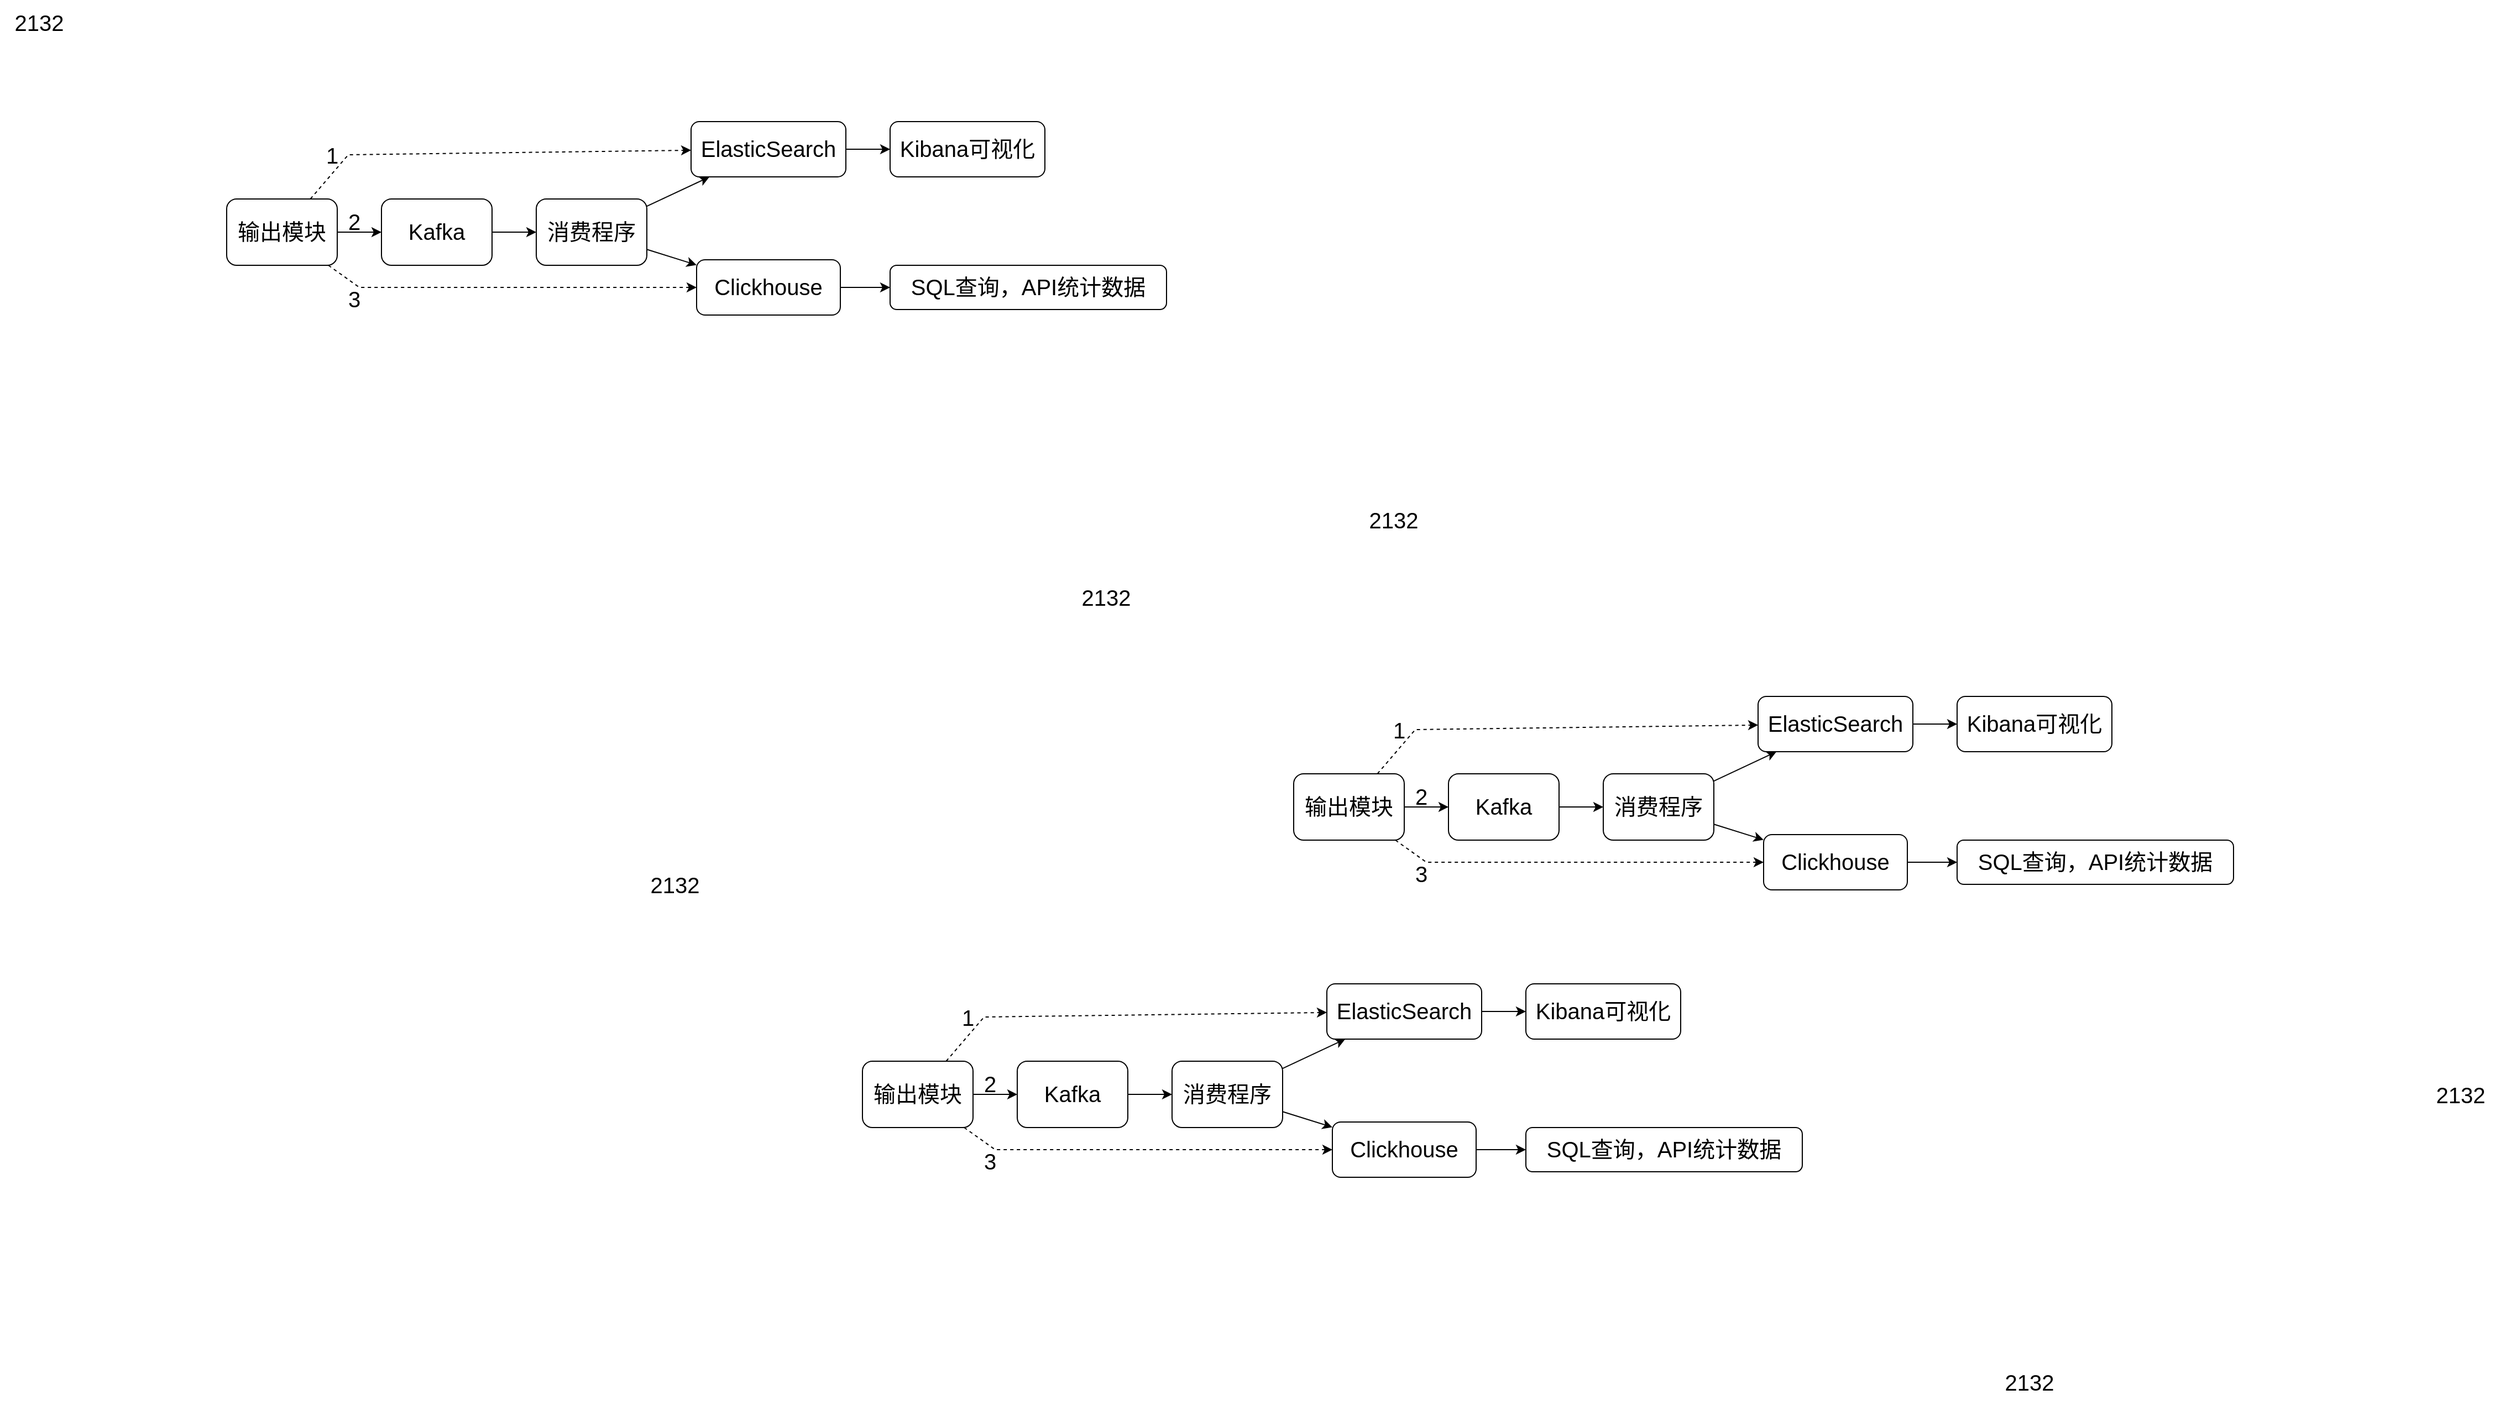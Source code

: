 <mxfile version="21.0.6" type="github" pages="2"><diagram name="Page-1" id="vH-oH3x1a4eOadUA7-qC"><mxGraphModel dx="2233" dy="846" grid="1" gridSize="10" guides="1" tooltips="1" connect="1" arrows="1" fold="1" page="1" pageScale="1" pageWidth="850" pageHeight="1100" math="0" shadow="0"><root><mxCell id="0"/><mxCell id="1" parent="0"/><mxCell id="nnqnIVOgpeJYxFNTFAbR-1" value="输出模块" style="rounded=1;whiteSpace=wrap;html=1;hachureGap=4;fontFamily=Architects Daughter;fontSource=https%3A%2F%2Ffonts.googleapis.com%2Fcss%3Ffamily%3DArchitects%2BDaughter;fontSize=20;fillColor=none;" parent="1" vertex="1"><mxGeometry x="200" y="210" width="100" height="60" as="geometry"/></mxCell><mxCell id="nnqnIVOgpeJYxFNTFAbR-3" value="&lt;font face=&quot;Helvetica&quot;&gt;Kafka&lt;/font&gt;" style="rounded=1;whiteSpace=wrap;html=1;hachureGap=4;fontFamily=Architects Daughter;fontSource=https%3A%2F%2Ffonts.googleapis.com%2Fcss%3Ffamily%3DArchitects%2BDaughter;fontSize=20;fillColor=none;" parent="1" vertex="1"><mxGeometry x="340" y="210" width="100" height="60" as="geometry"/></mxCell><mxCell id="nnqnIVOgpeJYxFNTFAbR-4" value="&lt;font face=&quot;Helvetica&quot;&gt;消费程序&lt;/font&gt;" style="rounded=1;whiteSpace=wrap;html=1;hachureGap=4;fontFamily=Architects Daughter;fontSource=https%3A%2F%2Ffonts.googleapis.com%2Fcss%3Ffamily%3DArchitects%2BDaughter;fontSize=20;fillColor=none;" parent="1" vertex="1"><mxGeometry x="480" y="210" width="100" height="60" as="geometry"/></mxCell><mxCell id="nnqnIVOgpeJYxFNTFAbR-5" value="&lt;font face=&quot;Helvetica&quot;&gt;ElasticSearch&lt;/font&gt;" style="rounded=1;whiteSpace=wrap;html=1;hachureGap=4;fontFamily=Architects Daughter;fontSource=https%3A%2F%2Ffonts.googleapis.com%2Fcss%3Ffamily%3DArchitects%2BDaughter;fontSize=20;fillColor=none;" parent="1" vertex="1"><mxGeometry x="620" y="140" width="140" height="50" as="geometry"/></mxCell><mxCell id="nnqnIVOgpeJYxFNTFAbR-6" value="&lt;font face=&quot;Helvetica&quot;&gt;Clickhouse&lt;/font&gt;" style="rounded=1;whiteSpace=wrap;html=1;hachureGap=4;fontFamily=Architects Daughter;fontSource=https%3A%2F%2Ffonts.googleapis.com%2Fcss%3Ffamily%3DArchitects%2BDaughter;fontSize=20;fillColor=none;" parent="1" vertex="1"><mxGeometry x="625" y="265" width="130" height="50" as="geometry"/></mxCell><mxCell id="nnqnIVOgpeJYxFNTFAbR-7" value="&lt;font face=&quot;Helvetica&quot;&gt;Kibana可视化&lt;/font&gt;" style="rounded=1;whiteSpace=wrap;html=1;hachureGap=4;fontFamily=Architects Daughter;fontSource=https%3A%2F%2Ffonts.googleapis.com%2Fcss%3Ffamily%3DArchitects%2BDaughter;fontSize=20;fillColor=none;" parent="1" vertex="1"><mxGeometry x="800" y="140" width="140" height="50" as="geometry"/></mxCell><mxCell id="nnqnIVOgpeJYxFNTFAbR-8" value="&lt;font face=&quot;Helvetica&quot;&gt;SQL查询，API统计数据&lt;/font&gt;" style="rounded=1;whiteSpace=wrap;html=1;hachureGap=4;fontFamily=Architects Daughter;fontSource=https%3A%2F%2Ffonts.googleapis.com%2Fcss%3Ffamily%3DArchitects%2BDaughter;fontSize=20;fillColor=none;" parent="1" vertex="1"><mxGeometry x="800" y="270" width="250" height="40" as="geometry"/></mxCell><mxCell id="nnqnIVOgpeJYxFNTFAbR-9" value="" style="endArrow=classic;html=1;rounded=0;hachureGap=4;fontFamily=Helvetica;fontSize=16;" parent="1" source="nnqnIVOgpeJYxFNTFAbR-1" target="nnqnIVOgpeJYxFNTFAbR-3" edge="1"><mxGeometry width="50" height="50" relative="1" as="geometry"><mxPoint x="270" y="450" as="sourcePoint"/><mxPoint x="320" y="400" as="targetPoint"/></mxGeometry></mxCell><mxCell id="nnqnIVOgpeJYxFNTFAbR-10" value="" style="endArrow=classic;html=1;rounded=0;hachureGap=4;fontFamily=Helvetica;fontSize=16;" parent="1" source="nnqnIVOgpeJYxFNTFAbR-3" target="nnqnIVOgpeJYxFNTFAbR-4" edge="1"><mxGeometry width="50" height="50" relative="1" as="geometry"><mxPoint x="280" y="460" as="sourcePoint"/><mxPoint x="330" y="410" as="targetPoint"/></mxGeometry></mxCell><mxCell id="nnqnIVOgpeJYxFNTFAbR-11" value="" style="endArrow=classic;html=1;rounded=0;hachureGap=4;fontFamily=Helvetica;fontSize=16;" parent="1" source="nnqnIVOgpeJYxFNTFAbR-4" target="nnqnIVOgpeJYxFNTFAbR-5" edge="1"><mxGeometry width="50" height="50" relative="1" as="geometry"><mxPoint x="290" y="470" as="sourcePoint"/><mxPoint x="340" y="420" as="targetPoint"/></mxGeometry></mxCell><mxCell id="nnqnIVOgpeJYxFNTFAbR-12" value="" style="endArrow=classic;html=1;rounded=0;hachureGap=4;fontFamily=Helvetica;fontSize=16;" parent="1" source="nnqnIVOgpeJYxFNTFAbR-5" target="nnqnIVOgpeJYxFNTFAbR-7" edge="1"><mxGeometry width="50" height="50" relative="1" as="geometry"><mxPoint x="300" y="480" as="sourcePoint"/><mxPoint x="350" y="430" as="targetPoint"/></mxGeometry></mxCell><mxCell id="nnqnIVOgpeJYxFNTFAbR-13" value="" style="endArrow=classic;html=1;rounded=0;hachureGap=4;fontFamily=Helvetica;fontSize=16;" parent="1" source="nnqnIVOgpeJYxFNTFAbR-6" target="nnqnIVOgpeJYxFNTFAbR-8" edge="1"><mxGeometry width="50" height="50" relative="1" as="geometry"><mxPoint x="310" y="490" as="sourcePoint"/><mxPoint x="360" y="440" as="targetPoint"/></mxGeometry></mxCell><mxCell id="nnqnIVOgpeJYxFNTFAbR-15" value="" style="endArrow=classic;html=1;rounded=0;hachureGap=4;fontFamily=Helvetica;fontSize=16;" parent="1" source="nnqnIVOgpeJYxFNTFAbR-4" target="nnqnIVOgpeJYxFNTFAbR-6" edge="1"><mxGeometry width="50" height="50" relative="1" as="geometry"><mxPoint x="590" y="233" as="sourcePoint"/><mxPoint x="690" y="199" as="targetPoint"/></mxGeometry></mxCell><mxCell id="nnqnIVOgpeJYxFNTFAbR-17" value="2132" style="text;html=1;align=center;verticalAlign=middle;resizable=0;points=[];autosize=1;strokeColor=none;fillColor=none;fontSize=20;fontFamily=Helvetica;" parent="1" vertex="1"><mxGeometry x="-5" y="30" width="70" height="40" as="geometry"/></mxCell><mxCell id="nnqnIVOgpeJYxFNTFAbR-18" value="2132" style="text;html=1;align=center;verticalAlign=middle;resizable=0;points=[];autosize=1;strokeColor=none;fillColor=none;fontSize=20;fontFamily=Helvetica;" parent="1" vertex="1"><mxGeometry x="1220" y="480" width="70" height="40" as="geometry"/></mxCell><mxCell id="nnqnIVOgpeJYxFNTFAbR-20" value="" style="endArrow=classic;html=1;rounded=0;hachureGap=4;fontFamily=Helvetica;fontSize=16;dashed=1;" parent="1" source="nnqnIVOgpeJYxFNTFAbR-1" target="nnqnIVOgpeJYxFNTFAbR-5" edge="1"><mxGeometry width="50" height="50" relative="1" as="geometry"><mxPoint x="450" y="510" as="sourcePoint"/><mxPoint x="700" y="390" as="targetPoint"/><Array as="points"><mxPoint x="310" y="170"/></Array></mxGeometry></mxCell><mxCell id="nnqnIVOgpeJYxFNTFAbR-21" value="" style="endArrow=classic;html=1;rounded=0;hachureGap=4;fontFamily=Helvetica;fontSize=16;dashed=1;" parent="1" source="nnqnIVOgpeJYxFNTFAbR-1" target="nnqnIVOgpeJYxFNTFAbR-6" edge="1"><mxGeometry width="50" height="50" relative="1" as="geometry"><mxPoint x="286" y="220" as="sourcePoint"/><mxPoint x="630" y="176" as="targetPoint"/><Array as="points"><mxPoint x="320" y="290"/></Array></mxGeometry></mxCell><mxCell id="nnqnIVOgpeJYxFNTFAbR-22" value="1" style="text;html=1;align=center;verticalAlign=middle;resizable=0;points=[];autosize=1;strokeColor=none;fillColor=none;fontSize=20;fontFamily=Helvetica;" parent="1" vertex="1"><mxGeometry x="280" y="150" width="30" height="40" as="geometry"/></mxCell><mxCell id="nnqnIVOgpeJYxFNTFAbR-23" value="2" style="text;html=1;align=center;verticalAlign=middle;resizable=0;points=[];autosize=1;strokeColor=none;fillColor=none;fontSize=20;fontFamily=Helvetica;" parent="1" vertex="1"><mxGeometry x="300" y="210" width="30" height="40" as="geometry"/></mxCell><mxCell id="nnqnIVOgpeJYxFNTFAbR-24" value="3" style="text;html=1;align=center;verticalAlign=middle;resizable=0;points=[];autosize=1;strokeColor=none;fillColor=none;fontSize=20;fontFamily=Helvetica;" parent="1" vertex="1"><mxGeometry x="300" y="280" width="30" height="40" as="geometry"/></mxCell><mxCell id="BIutLZ5DNkMfYbGMYzEI-1" value="输出模块" style="rounded=1;whiteSpace=wrap;html=1;hachureGap=4;fontFamily=Architects Daughter;fontSource=https%3A%2F%2Ffonts.googleapis.com%2Fcss%3Ffamily%3DArchitects%2BDaughter;fontSize=20;fillColor=none;" parent="1" vertex="1"><mxGeometry x="775" y="990" width="100" height="60" as="geometry"/></mxCell><mxCell id="BIutLZ5DNkMfYbGMYzEI-2" value="&lt;font face=&quot;Helvetica&quot;&gt;Kafka&lt;/font&gt;" style="rounded=1;whiteSpace=wrap;html=1;hachureGap=4;fontFamily=Architects Daughter;fontSource=https%3A%2F%2Ffonts.googleapis.com%2Fcss%3Ffamily%3DArchitects%2BDaughter;fontSize=20;fillColor=none;" parent="1" vertex="1"><mxGeometry x="915" y="990" width="100" height="60" as="geometry"/></mxCell><mxCell id="BIutLZ5DNkMfYbGMYzEI-3" value="&lt;font face=&quot;Helvetica&quot;&gt;消费程序&lt;/font&gt;" style="rounded=1;whiteSpace=wrap;html=1;hachureGap=4;fontFamily=Architects Daughter;fontSource=https%3A%2F%2Ffonts.googleapis.com%2Fcss%3Ffamily%3DArchitects%2BDaughter;fontSize=20;fillColor=none;" parent="1" vertex="1"><mxGeometry x="1055" y="990" width="100" height="60" as="geometry"/></mxCell><mxCell id="BIutLZ5DNkMfYbGMYzEI-4" value="&lt;font face=&quot;Helvetica&quot;&gt;ElasticSearch&lt;/font&gt;" style="rounded=1;whiteSpace=wrap;html=1;hachureGap=4;fontFamily=Architects Daughter;fontSource=https%3A%2F%2Ffonts.googleapis.com%2Fcss%3Ffamily%3DArchitects%2BDaughter;fontSize=20;fillColor=none;" parent="1" vertex="1"><mxGeometry x="1195" y="920" width="140" height="50" as="geometry"/></mxCell><mxCell id="BIutLZ5DNkMfYbGMYzEI-5" value="&lt;font face=&quot;Helvetica&quot;&gt;Clickhouse&lt;/font&gt;" style="rounded=1;whiteSpace=wrap;html=1;hachureGap=4;fontFamily=Architects Daughter;fontSource=https%3A%2F%2Ffonts.googleapis.com%2Fcss%3Ffamily%3DArchitects%2BDaughter;fontSize=20;fillColor=none;" parent="1" vertex="1"><mxGeometry x="1200" y="1045" width="130" height="50" as="geometry"/></mxCell><mxCell id="BIutLZ5DNkMfYbGMYzEI-6" value="&lt;font face=&quot;Helvetica&quot;&gt;Kibana可视化&lt;/font&gt;" style="rounded=1;whiteSpace=wrap;html=1;hachureGap=4;fontFamily=Architects Daughter;fontSource=https%3A%2F%2Ffonts.googleapis.com%2Fcss%3Ffamily%3DArchitects%2BDaughter;fontSize=20;fillColor=none;" parent="1" vertex="1"><mxGeometry x="1375" y="920" width="140" height="50" as="geometry"/></mxCell><mxCell id="BIutLZ5DNkMfYbGMYzEI-7" value="&lt;font face=&quot;Helvetica&quot;&gt;SQL查询，API统计数据&lt;/font&gt;" style="rounded=1;whiteSpace=wrap;html=1;hachureGap=4;fontFamily=Architects Daughter;fontSource=https%3A%2F%2Ffonts.googleapis.com%2Fcss%3Ffamily%3DArchitects%2BDaughter;fontSize=20;fillColor=none;" parent="1" vertex="1"><mxGeometry x="1375" y="1050" width="250" height="40" as="geometry"/></mxCell><mxCell id="BIutLZ5DNkMfYbGMYzEI-8" value="" style="endArrow=classic;html=1;rounded=0;hachureGap=4;fontFamily=Helvetica;fontSize=16;" parent="1" source="BIutLZ5DNkMfYbGMYzEI-1" target="BIutLZ5DNkMfYbGMYzEI-2" edge="1"><mxGeometry width="50" height="50" relative="1" as="geometry"><mxPoint x="845" y="1230" as="sourcePoint"/><mxPoint x="895" y="1180" as="targetPoint"/></mxGeometry></mxCell><mxCell id="BIutLZ5DNkMfYbGMYzEI-9" value="" style="endArrow=classic;html=1;rounded=0;hachureGap=4;fontFamily=Helvetica;fontSize=16;" parent="1" source="BIutLZ5DNkMfYbGMYzEI-2" target="BIutLZ5DNkMfYbGMYzEI-3" edge="1"><mxGeometry width="50" height="50" relative="1" as="geometry"><mxPoint x="855" y="1240" as="sourcePoint"/><mxPoint x="905" y="1190" as="targetPoint"/></mxGeometry></mxCell><mxCell id="BIutLZ5DNkMfYbGMYzEI-10" value="" style="endArrow=classic;html=1;rounded=0;hachureGap=4;fontFamily=Helvetica;fontSize=16;" parent="1" source="BIutLZ5DNkMfYbGMYzEI-3" target="BIutLZ5DNkMfYbGMYzEI-4" edge="1"><mxGeometry width="50" height="50" relative="1" as="geometry"><mxPoint x="865" y="1250" as="sourcePoint"/><mxPoint x="915" y="1200" as="targetPoint"/></mxGeometry></mxCell><mxCell id="BIutLZ5DNkMfYbGMYzEI-11" value="" style="endArrow=classic;html=1;rounded=0;hachureGap=4;fontFamily=Helvetica;fontSize=16;" parent="1" source="BIutLZ5DNkMfYbGMYzEI-4" target="BIutLZ5DNkMfYbGMYzEI-6" edge="1"><mxGeometry width="50" height="50" relative="1" as="geometry"><mxPoint x="875" y="1260" as="sourcePoint"/><mxPoint x="925" y="1210" as="targetPoint"/></mxGeometry></mxCell><mxCell id="BIutLZ5DNkMfYbGMYzEI-12" value="" style="endArrow=classic;html=1;rounded=0;hachureGap=4;fontFamily=Helvetica;fontSize=16;" parent="1" source="BIutLZ5DNkMfYbGMYzEI-5" target="BIutLZ5DNkMfYbGMYzEI-7" edge="1"><mxGeometry width="50" height="50" relative="1" as="geometry"><mxPoint x="885" y="1270" as="sourcePoint"/><mxPoint x="935" y="1220" as="targetPoint"/></mxGeometry></mxCell><mxCell id="BIutLZ5DNkMfYbGMYzEI-13" value="" style="endArrow=classic;html=1;rounded=0;hachureGap=4;fontFamily=Helvetica;fontSize=16;" parent="1" source="BIutLZ5DNkMfYbGMYzEI-3" target="BIutLZ5DNkMfYbGMYzEI-5" edge="1"><mxGeometry width="50" height="50" relative="1" as="geometry"><mxPoint x="1165" y="1013" as="sourcePoint"/><mxPoint x="1265" y="979" as="targetPoint"/></mxGeometry></mxCell><mxCell id="BIutLZ5DNkMfYbGMYzEI-14" value="2132" style="text;html=1;align=center;verticalAlign=middle;resizable=0;points=[];autosize=1;strokeColor=none;fillColor=none;fontSize=20;fontFamily=Helvetica;" parent="1" vertex="1"><mxGeometry x="570" y="810" width="70" height="40" as="geometry"/></mxCell><mxCell id="BIutLZ5DNkMfYbGMYzEI-15" value="2132" style="text;html=1;align=center;verticalAlign=middle;resizable=0;points=[];autosize=1;strokeColor=none;fillColor=none;fontSize=20;fontFamily=Helvetica;" parent="1" vertex="1"><mxGeometry x="1795" y="1260" width="70" height="40" as="geometry"/></mxCell><mxCell id="BIutLZ5DNkMfYbGMYzEI-16" value="" style="endArrow=classic;html=1;rounded=0;hachureGap=4;fontFamily=Helvetica;fontSize=16;dashed=1;" parent="1" source="BIutLZ5DNkMfYbGMYzEI-1" target="BIutLZ5DNkMfYbGMYzEI-4" edge="1"><mxGeometry width="50" height="50" relative="1" as="geometry"><mxPoint x="1025" y="1290" as="sourcePoint"/><mxPoint x="1275" y="1170" as="targetPoint"/><Array as="points"><mxPoint x="885" y="950"/></Array></mxGeometry></mxCell><mxCell id="BIutLZ5DNkMfYbGMYzEI-17" value="" style="endArrow=classic;html=1;rounded=0;hachureGap=4;fontFamily=Helvetica;fontSize=16;dashed=1;" parent="1" source="BIutLZ5DNkMfYbGMYzEI-1" target="BIutLZ5DNkMfYbGMYzEI-5" edge="1"><mxGeometry width="50" height="50" relative="1" as="geometry"><mxPoint x="861" y="1000" as="sourcePoint"/><mxPoint x="1205" y="956" as="targetPoint"/><Array as="points"><mxPoint x="895" y="1070"/></Array></mxGeometry></mxCell><mxCell id="BIutLZ5DNkMfYbGMYzEI-18" value="1" style="text;html=1;align=center;verticalAlign=middle;resizable=0;points=[];autosize=1;strokeColor=none;fillColor=none;fontSize=20;fontFamily=Helvetica;" parent="1" vertex="1"><mxGeometry x="855" y="930" width="30" height="40" as="geometry"/></mxCell><mxCell id="BIutLZ5DNkMfYbGMYzEI-19" value="2" style="text;html=1;align=center;verticalAlign=middle;resizable=0;points=[];autosize=1;strokeColor=none;fillColor=none;fontSize=20;fontFamily=Helvetica;" parent="1" vertex="1"><mxGeometry x="875" y="990" width="30" height="40" as="geometry"/></mxCell><mxCell id="BIutLZ5DNkMfYbGMYzEI-20" value="3" style="text;html=1;align=center;verticalAlign=middle;resizable=0;points=[];autosize=1;strokeColor=none;fillColor=none;fontSize=20;fontFamily=Helvetica;" parent="1" vertex="1"><mxGeometry x="875" y="1060" width="30" height="40" as="geometry"/></mxCell><mxCell id="BIutLZ5DNkMfYbGMYzEI-21" value="输出模块" style="rounded=1;whiteSpace=wrap;html=1;hachureGap=4;fontFamily=Architects Daughter;fontSource=https%3A%2F%2Ffonts.googleapis.com%2Fcss%3Ffamily%3DArchitects%2BDaughter;fontSize=20;fillColor=none;" parent="1" vertex="1"><mxGeometry x="1165" y="730" width="100" height="60" as="geometry"/></mxCell><mxCell id="BIutLZ5DNkMfYbGMYzEI-22" value="&lt;font face=&quot;Helvetica&quot;&gt;Kafka&lt;/font&gt;" style="rounded=1;whiteSpace=wrap;html=1;hachureGap=4;fontFamily=Architects Daughter;fontSource=https%3A%2F%2Ffonts.googleapis.com%2Fcss%3Ffamily%3DArchitects%2BDaughter;fontSize=20;fillColor=none;" parent="1" vertex="1"><mxGeometry x="1305" y="730" width="100" height="60" as="geometry"/></mxCell><mxCell id="BIutLZ5DNkMfYbGMYzEI-23" value="&lt;font face=&quot;Helvetica&quot;&gt;消费程序&lt;/font&gt;" style="rounded=1;whiteSpace=wrap;html=1;hachureGap=4;fontFamily=Architects Daughter;fontSource=https%3A%2F%2Ffonts.googleapis.com%2Fcss%3Ffamily%3DArchitects%2BDaughter;fontSize=20;fillColor=none;" parent="1" vertex="1"><mxGeometry x="1445" y="730" width="100" height="60" as="geometry"/></mxCell><mxCell id="BIutLZ5DNkMfYbGMYzEI-24" value="&lt;font face=&quot;Helvetica&quot;&gt;ElasticSearch&lt;/font&gt;" style="rounded=1;whiteSpace=wrap;html=1;hachureGap=4;fontFamily=Architects Daughter;fontSource=https%3A%2F%2Ffonts.googleapis.com%2Fcss%3Ffamily%3DArchitects%2BDaughter;fontSize=20;fillColor=none;" parent="1" vertex="1"><mxGeometry x="1585" y="660" width="140" height="50" as="geometry"/></mxCell><mxCell id="BIutLZ5DNkMfYbGMYzEI-25" value="&lt;font face=&quot;Helvetica&quot;&gt;Clickhouse&lt;/font&gt;" style="rounded=1;whiteSpace=wrap;html=1;hachureGap=4;fontFamily=Architects Daughter;fontSource=https%3A%2F%2Ffonts.googleapis.com%2Fcss%3Ffamily%3DArchitects%2BDaughter;fontSize=20;fillColor=none;" parent="1" vertex="1"><mxGeometry x="1590" y="785" width="130" height="50" as="geometry"/></mxCell><mxCell id="BIutLZ5DNkMfYbGMYzEI-26" value="&lt;font face=&quot;Helvetica&quot;&gt;Kibana可视化&lt;/font&gt;" style="rounded=1;whiteSpace=wrap;html=1;hachureGap=4;fontFamily=Architects Daughter;fontSource=https%3A%2F%2Ffonts.googleapis.com%2Fcss%3Ffamily%3DArchitects%2BDaughter;fontSize=20;fillColor=none;" parent="1" vertex="1"><mxGeometry x="1765" y="660" width="140" height="50" as="geometry"/></mxCell><mxCell id="BIutLZ5DNkMfYbGMYzEI-27" value="&lt;font face=&quot;Helvetica&quot;&gt;SQL查询，API统计数据&lt;/font&gt;" style="rounded=1;whiteSpace=wrap;html=1;hachureGap=4;fontFamily=Architects Daughter;fontSource=https%3A%2F%2Ffonts.googleapis.com%2Fcss%3Ffamily%3DArchitects%2BDaughter;fontSize=20;fillColor=none;" parent="1" vertex="1"><mxGeometry x="1765" y="790" width="250" height="40" as="geometry"/></mxCell><mxCell id="BIutLZ5DNkMfYbGMYzEI-28" value="" style="endArrow=classic;html=1;rounded=0;hachureGap=4;fontFamily=Helvetica;fontSize=16;" parent="1" source="BIutLZ5DNkMfYbGMYzEI-21" target="BIutLZ5DNkMfYbGMYzEI-22" edge="1"><mxGeometry width="50" height="50" relative="1" as="geometry"><mxPoint x="1235" y="970" as="sourcePoint"/><mxPoint x="1285" y="920" as="targetPoint"/></mxGeometry></mxCell><mxCell id="BIutLZ5DNkMfYbGMYzEI-29" value="" style="endArrow=classic;html=1;rounded=0;hachureGap=4;fontFamily=Helvetica;fontSize=16;" parent="1" source="BIutLZ5DNkMfYbGMYzEI-22" target="BIutLZ5DNkMfYbGMYzEI-23" edge="1"><mxGeometry width="50" height="50" relative="1" as="geometry"><mxPoint x="1245" y="980" as="sourcePoint"/><mxPoint x="1295" y="930" as="targetPoint"/></mxGeometry></mxCell><mxCell id="BIutLZ5DNkMfYbGMYzEI-30" value="" style="endArrow=classic;html=1;rounded=0;hachureGap=4;fontFamily=Helvetica;fontSize=16;" parent="1" source="BIutLZ5DNkMfYbGMYzEI-23" target="BIutLZ5DNkMfYbGMYzEI-24" edge="1"><mxGeometry width="50" height="50" relative="1" as="geometry"><mxPoint x="1255" y="990" as="sourcePoint"/><mxPoint x="1305" y="940" as="targetPoint"/></mxGeometry></mxCell><mxCell id="BIutLZ5DNkMfYbGMYzEI-31" value="" style="endArrow=classic;html=1;rounded=0;hachureGap=4;fontFamily=Helvetica;fontSize=16;" parent="1" source="BIutLZ5DNkMfYbGMYzEI-24" target="BIutLZ5DNkMfYbGMYzEI-26" edge="1"><mxGeometry width="50" height="50" relative="1" as="geometry"><mxPoint x="1265" y="1000" as="sourcePoint"/><mxPoint x="1315" y="950" as="targetPoint"/></mxGeometry></mxCell><mxCell id="BIutLZ5DNkMfYbGMYzEI-32" value="" style="endArrow=classic;html=1;rounded=0;hachureGap=4;fontFamily=Helvetica;fontSize=16;" parent="1" source="BIutLZ5DNkMfYbGMYzEI-25" target="BIutLZ5DNkMfYbGMYzEI-27" edge="1"><mxGeometry width="50" height="50" relative="1" as="geometry"><mxPoint x="1275" y="1010" as="sourcePoint"/><mxPoint x="1325" y="960" as="targetPoint"/></mxGeometry></mxCell><mxCell id="BIutLZ5DNkMfYbGMYzEI-33" value="" style="endArrow=classic;html=1;rounded=0;hachureGap=4;fontFamily=Helvetica;fontSize=16;" parent="1" source="BIutLZ5DNkMfYbGMYzEI-23" target="BIutLZ5DNkMfYbGMYzEI-25" edge="1"><mxGeometry width="50" height="50" relative="1" as="geometry"><mxPoint x="1555" y="753" as="sourcePoint"/><mxPoint x="1655" y="719" as="targetPoint"/></mxGeometry></mxCell><mxCell id="BIutLZ5DNkMfYbGMYzEI-34" value="2132" style="text;html=1;align=center;verticalAlign=middle;resizable=0;points=[];autosize=1;strokeColor=none;fillColor=none;fontSize=20;fontFamily=Helvetica;" parent="1" vertex="1"><mxGeometry x="960" y="550" width="70" height="40" as="geometry"/></mxCell><mxCell id="BIutLZ5DNkMfYbGMYzEI-35" value="2132" style="text;html=1;align=center;verticalAlign=middle;resizable=0;points=[];autosize=1;strokeColor=none;fillColor=none;fontSize=20;fontFamily=Helvetica;" parent="1" vertex="1"><mxGeometry x="2185" y="1000" width="70" height="40" as="geometry"/></mxCell><mxCell id="BIutLZ5DNkMfYbGMYzEI-36" value="" style="endArrow=classic;html=1;rounded=0;hachureGap=4;fontFamily=Helvetica;fontSize=16;dashed=1;" parent="1" source="BIutLZ5DNkMfYbGMYzEI-21" target="BIutLZ5DNkMfYbGMYzEI-24" edge="1"><mxGeometry width="50" height="50" relative="1" as="geometry"><mxPoint x="1415" y="1030" as="sourcePoint"/><mxPoint x="1665" y="910" as="targetPoint"/><Array as="points"><mxPoint x="1275" y="690"/></Array></mxGeometry></mxCell><mxCell id="BIutLZ5DNkMfYbGMYzEI-37" value="" style="endArrow=classic;html=1;rounded=0;hachureGap=4;fontFamily=Helvetica;fontSize=16;dashed=1;" parent="1" source="BIutLZ5DNkMfYbGMYzEI-21" target="BIutLZ5DNkMfYbGMYzEI-25" edge="1"><mxGeometry width="50" height="50" relative="1" as="geometry"><mxPoint x="1251" y="740" as="sourcePoint"/><mxPoint x="1595" y="696" as="targetPoint"/><Array as="points"><mxPoint x="1285" y="810"/></Array></mxGeometry></mxCell><mxCell id="BIutLZ5DNkMfYbGMYzEI-38" value="1" style="text;html=1;align=center;verticalAlign=middle;resizable=0;points=[];autosize=1;strokeColor=none;fillColor=none;fontSize=20;fontFamily=Helvetica;" parent="1" vertex="1"><mxGeometry x="1245" y="670" width="30" height="40" as="geometry"/></mxCell><mxCell id="BIutLZ5DNkMfYbGMYzEI-39" value="2" style="text;html=1;align=center;verticalAlign=middle;resizable=0;points=[];autosize=1;strokeColor=none;fillColor=none;fontSize=20;fontFamily=Helvetica;" parent="1" vertex="1"><mxGeometry x="1265" y="730" width="30" height="40" as="geometry"/></mxCell><mxCell id="BIutLZ5DNkMfYbGMYzEI-40" value="3" style="text;html=1;align=center;verticalAlign=middle;resizable=0;points=[];autosize=1;strokeColor=none;fillColor=none;fontSize=20;fontFamily=Helvetica;" parent="1" vertex="1"><mxGeometry x="1265" y="800" width="30" height="40" as="geometry"/></mxCell></root></mxGraphModel></diagram><diagram id="MGMVJuz6NIFoiIhyV3rb" name="Page-2"><mxGraphModel dx="768" dy="470" grid="1" gridSize="10" guides="1" tooltips="1" connect="1" arrows="1" fold="1" page="1" pageScale="1" pageWidth="850" pageHeight="1100" math="0" shadow="0"><root><mxCell id="0"/><mxCell id="1" parent="0"/><mxCell id="9yX5EqE-g1qXBkhyosWH-9" value="&lt;br&gt;&lt;br&gt;&lt;br&gt;" style="rounded=0;whiteSpace=wrap;html=1;fillColor=#dae8fc;strokeColor=#6c8ebf;" parent="1" vertex="1"><mxGeometry x="150" y="200" width="231.25" height="250" as="geometry"/></mxCell><mxCell id="9yX5EqE-g1qXBkhyosWH-1" value="NMS（网络管理系统）" style="rounded=0;whiteSpace=wrap;html=1;" parent="1" vertex="1"><mxGeometry x="225" y="110" width="90" height="40" as="geometry"/></mxCell><mxCell id="9yX5EqE-g1qXBkhyosWH-2" value="SNMP管理模型" style="text;html=1;align=center;verticalAlign=middle;resizable=0;points=[];autosize=1;strokeColor=none;fillColor=none;" parent="1" vertex="1"><mxGeometry x="255" y="460" width="110" height="30" as="geometry"/></mxCell><mxCell id="9yX5EqE-g1qXBkhyosWH-3" value="Agent进程代理" style="rounded=0;whiteSpace=wrap;html=1;" parent="1" vertex="1"><mxGeometry x="225" y="220" width="90" height="40" as="geometry"/></mxCell><mxCell id="9yX5EqE-g1qXBkhyosWH-4" value="MIB管理信息库" style="rounded=0;whiteSpace=wrap;html=1;" parent="1" vertex="1"><mxGeometry x="225" y="290" width="90" height="40" as="geometry"/></mxCell><mxCell id="9yX5EqE-g1qXBkhyosWH-5" value="Management object被管理对象" style="rounded=0;whiteSpace=wrap;html=1;" parent="1" vertex="1"><mxGeometry x="165" y="375" width="90" height="40" as="geometry"/></mxCell><mxCell id="9yX5EqE-g1qXBkhyosWH-6" value="" style="endArrow=classic;startArrow=classic;html=1;rounded=0;" parent="1" source="9yX5EqE-g1qXBkhyosWH-3" target="9yX5EqE-g1qXBkhyosWH-1" edge="1"><mxGeometry width="50" height="50" relative="1" as="geometry"><mxPoint x="350" y="230" as="sourcePoint"/><mxPoint x="400" y="180" as="targetPoint"/></mxGeometry></mxCell><mxCell id="9yX5EqE-g1qXBkhyosWH-7" value="" style="endArrow=classic;startArrow=classic;html=1;rounded=0;" parent="1" source="9yX5EqE-g1qXBkhyosWH-3" target="9yX5EqE-g1qXBkhyosWH-4" edge="1"><mxGeometry width="50" height="50" relative="1" as="geometry"><mxPoint x="320" y="240" as="sourcePoint"/><mxPoint x="320" y="160" as="targetPoint"/></mxGeometry></mxCell><mxCell id="9yX5EqE-g1qXBkhyosWH-8" value="" style="endArrow=classic;startArrow=classic;html=1;rounded=0;" parent="1" source="9yX5EqE-g1qXBkhyosWH-4" target="9yX5EqE-g1qXBkhyosWH-5" edge="1"><mxGeometry width="50" height="50" relative="1" as="geometry"><mxPoint x="425" y="370" as="sourcePoint"/><mxPoint x="425" y="420" as="targetPoint"/></mxGeometry></mxCell><mxCell id="9yX5EqE-g1qXBkhyosWH-10" value="Device" style="text;html=1;align=center;verticalAlign=middle;resizable=0;points=[];autosize=1;strokeColor=none;fillColor=none;" parent="1" vertex="1"><mxGeometry x="220" y="420" width="60" height="30" as="geometry"/></mxCell><mxCell id="9yX5EqE-g1qXBkhyosWH-11" value="运行在NMS服务器上，对网络设备进行管理&lt;br&gt;向Agent发出请求" style="text;html=1;align=center;verticalAlign=middle;resizable=0;points=[];autosize=1;strokeColor=none;fillColor=none;" parent="1" vertex="1"><mxGeometry x="365" y="120" width="250" height="40" as="geometry"/></mxCell><mxCell id="9yX5EqE-g1qXBkhyosWH-12" value="&lt;b&gt;Trap&lt;/b&gt;用于获取被管理设备的当前状态" style="text;html=1;align=center;verticalAlign=middle;resizable=0;points=[];autosize=1;strokeColor=none;fillColor=none;" parent="1" vertex="1"><mxGeometry x="270" y="35" width="220" height="30" as="geometry"/></mxCell><mxCell id="9yX5EqE-g1qXBkhyosWH-13" value="收到NMS的请求后，通过MIB表完成指令&lt;br&gt;并将结果返回给NMB" style="text;html=1;align=center;verticalAlign=middle;resizable=0;points=[];autosize=1;strokeColor=none;fillColor=none;" parent="1" vertex="1"><mxGeometry x="381.25" y="210" width="240" height="40" as="geometry"/></mxCell><mxCell id="9yX5EqE-g1qXBkhyosWH-14" value="设备出现故障时，Agent回主动发消息给NMS" style="text;html=1;align=center;verticalAlign=middle;resizable=0;points=[];autosize=1;strokeColor=none;fillColor=none;" parent="1" vertex="1"><mxGeometry x="381.25" y="240" width="260" height="30" as="geometry"/></mxCell><mxCell id="9yX5EqE-g1qXBkhyosWH-15" value="一个设备可能包含多个Management object" style="text;html=1;align=center;verticalAlign=middle;resizable=0;points=[];autosize=1;strokeColor=none;fillColor=none;" parent="1" vertex="1"><mxGeometry x="386.25" y="380" width="250" height="30" as="geometry"/></mxCell><mxCell id="9yX5EqE-g1qXBkhyosWH-16" value="是一个数据库&lt;br&gt;Agent可以修改MIB，以此设置设备的状态参数" style="text;html=1;align=center;verticalAlign=middle;resizable=0;points=[];autosize=1;strokeColor=none;fillColor=none;" parent="1" vertex="1"><mxGeometry x="381.25" y="290" width="270" height="40" as="geometry"/></mxCell><mxCell id="9yX5EqE-g1qXBkhyosWH-17" value="Management object被管理对象" style="rounded=0;whiteSpace=wrap;html=1;" parent="1" vertex="1"><mxGeometry x="275" y="375" width="90" height="40" as="geometry"/></mxCell><mxCell id="9yX5EqE-g1qXBkhyosWH-18" value="" style="endArrow=classic;startArrow=classic;html=1;rounded=0;" parent="1" source="9yX5EqE-g1qXBkhyosWH-4" target="9yX5EqE-g1qXBkhyosWH-17" edge="1"><mxGeometry width="50" height="50" relative="1" as="geometry"><mxPoint x="209" y="340" as="sourcePoint"/><mxPoint x="181" y="375" as="targetPoint"/></mxGeometry></mxCell></root></mxGraphModel></diagram></mxfile>
